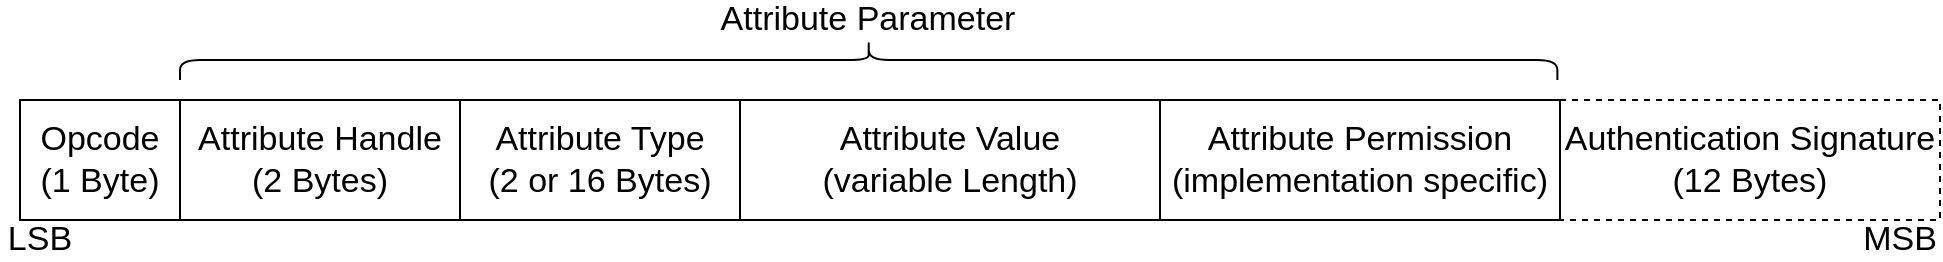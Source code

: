 <mxfile version="14.6.13" type="device"><diagram id="BPXm-SawkmNKSIrZNxvS" name="Page-1"><mxGraphModel dx="1422" dy="825" grid="1" gridSize="10" guides="1" tooltips="1" connect="1" arrows="1" fold="1" page="1" pageScale="1" pageWidth="980" pageHeight="135" math="0" shadow="0"><root><mxCell id="0"/><mxCell id="1" parent="0"/><mxCell id="wfkQLIgqe9IwIQAfflY5-1" value="&lt;font style=&quot;font-size: 17px;&quot;&gt;Authentication Signature&lt;br style=&quot;font-size: 17px;&quot;&gt;(12 Bytes)&lt;br style=&quot;font-size: 17px;&quot;&gt;&lt;/font&gt;" style="rounded=0;whiteSpace=wrap;html=1;dashed=1;fontSize=17;" parent="1" vertex="1"><mxGeometry x="780" y="50" width="190" height="60" as="geometry"/></mxCell><mxCell id="wfkQLIgqe9IwIQAfflY5-2" value="&lt;font style=&quot;font-size: 17px;&quot;&gt;Attribute Handle&lt;br style=&quot;font-size: 17px;&quot;&gt;(2 Bytes)&lt;/font&gt;" style="rounded=0;whiteSpace=wrap;html=1;fontSize=17;" parent="1" vertex="1"><mxGeometry x="90" y="50" width="140" height="60" as="geometry"/></mxCell><mxCell id="wfkQLIgqe9IwIQAfflY5-3" value="&lt;font style=&quot;font-size: 17px;&quot;&gt;Opcode&lt;br style=&quot;font-size: 17px;&quot;&gt;(1 Byte)&lt;/font&gt;" style="rounded=0;whiteSpace=wrap;html=1;fontSize=17;" parent="1" vertex="1"><mxGeometry x="10" y="50" width="80" height="60" as="geometry"/></mxCell><mxCell id="wfkQLIgqe9IwIQAfflY5-4" value="" style="shape=curlyBracket;whiteSpace=wrap;html=1;rounded=1;rotation=90;fontSize=17;" parent="1" vertex="1"><mxGeometry x="424.35" y="-314.34" width="20" height="688.69" as="geometry"/></mxCell><mxCell id="wfkQLIgqe9IwIQAfflY5-5" value="&lt;font style=&quot;font-size: 17px;&quot;&gt;Attribute Parameter&lt;/font&gt;" style="text;html=1;strokeColor=none;fillColor=none;align=center;verticalAlign=middle;whiteSpace=wrap;rounded=0;fontSize=17;" parent="1" vertex="1"><mxGeometry x="339.35" width="190" height="20" as="geometry"/></mxCell><mxCell id="wfkQLIgqe9IwIQAfflY5-6" value="MSB" style="text;html=1;strokeColor=none;fillColor=none;align=center;verticalAlign=middle;whiteSpace=wrap;rounded=0;fontSize=17;" parent="1" vertex="1"><mxGeometry x="930" y="110" width="40" height="20" as="geometry"/></mxCell><mxCell id="wfkQLIgqe9IwIQAfflY5-7" value="LSB" style="text;html=1;strokeColor=none;fillColor=none;align=center;verticalAlign=middle;whiteSpace=wrap;rounded=0;fontSize=17;" parent="1" vertex="1"><mxGeometry y="110" width="40" height="20" as="geometry"/></mxCell><mxCell id="GZRHOFLO-MOnthIyJKJD-1" value="&lt;font style=&quot;font-size: 17px;&quot;&gt;Attribute Type&lt;br style=&quot;font-size: 17px;&quot;&gt;(2 or 16 Bytes)&lt;/font&gt;" style="rounded=0;whiteSpace=wrap;html=1;fontSize=17;" parent="1" vertex="1"><mxGeometry x="230" y="50" width="140" height="60" as="geometry"/></mxCell><mxCell id="GZRHOFLO-MOnthIyJKJD-2" value="&lt;font style=&quot;font-size: 17px;&quot;&gt;Attribute Value&lt;br style=&quot;font-size: 17px;&quot;&gt;(variable Length)&lt;/font&gt;" style="rounded=0;whiteSpace=wrap;html=1;fontSize=17;" parent="1" vertex="1"><mxGeometry x="370" y="50" width="210" height="60" as="geometry"/></mxCell><mxCell id="GZRHOFLO-MOnthIyJKJD-3" value="&lt;font style=&quot;font-size: 17px;&quot;&gt;Attribute Permission&lt;br style=&quot;font-size: 17px;&quot;&gt;(&lt;/font&gt;&lt;font style=&quot;font-size: 17px;&quot;&gt;implementation specific&lt;/font&gt;&lt;font style=&quot;font-size: 17px;&quot;&gt;)&lt;/font&gt;" style="rounded=0;whiteSpace=wrap;html=1;fontSize=17;" parent="1" vertex="1"><mxGeometry x="580" y="50" width="200" height="60" as="geometry"/></mxCell></root></mxGraphModel></diagram></mxfile>
